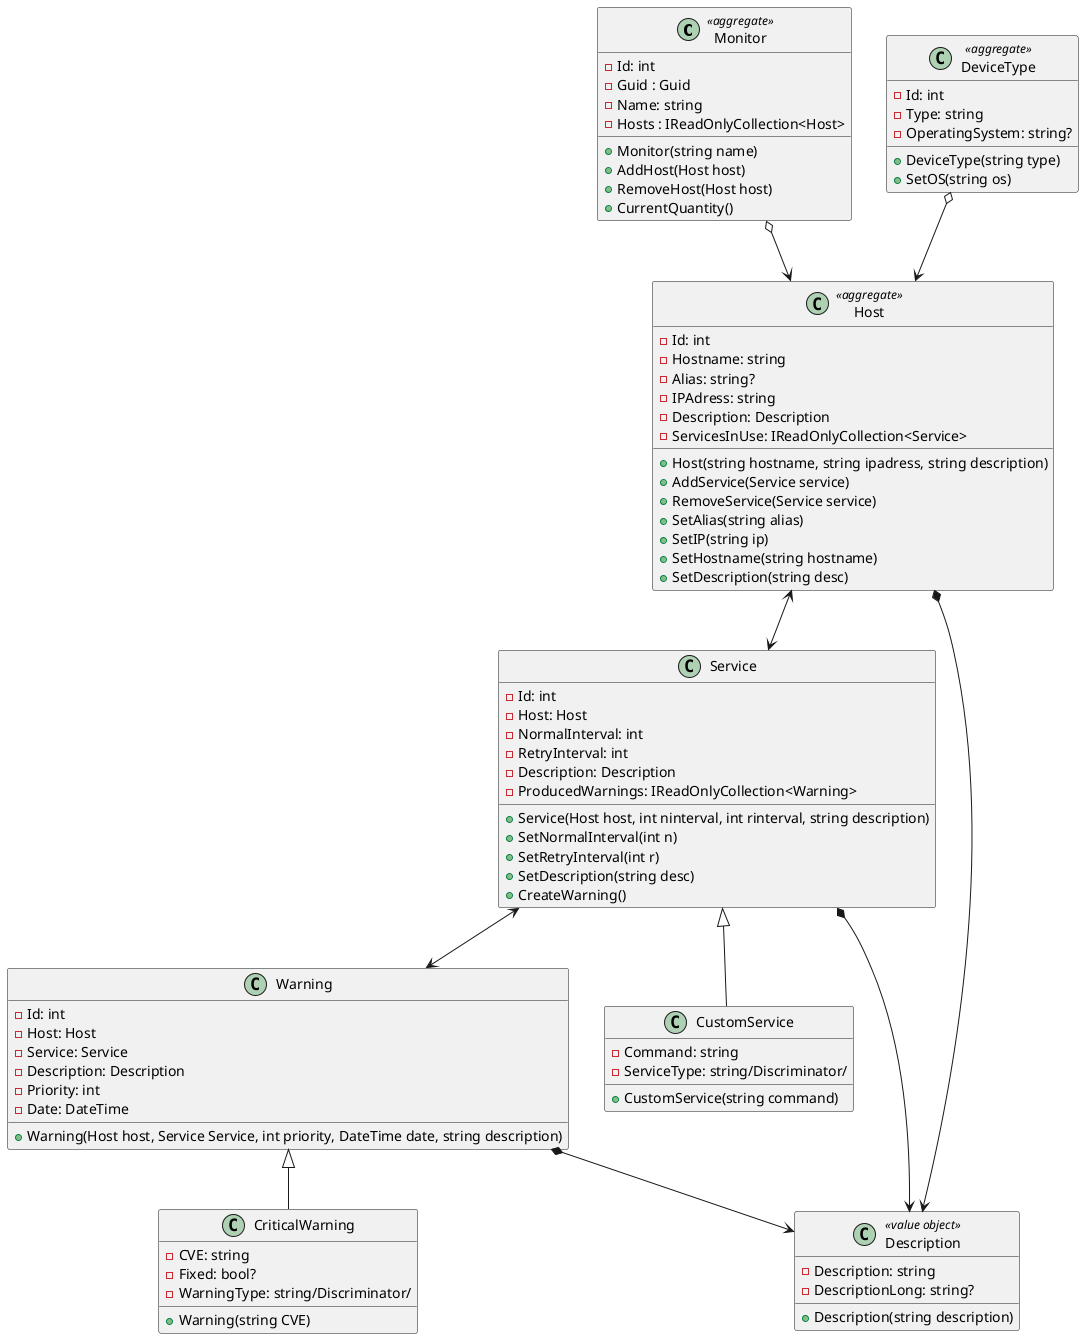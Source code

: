 @startuml

class Monitor <<aggregate>>{
    - Id: int
    - Guid : Guid
    - Name: string
    - Hosts : IReadOnlyCollection<Host>
    + Monitor(string name)
    + AddHost(Host host)
    + RemoveHost(Host host)
    + CurrentQuantity()
}

class Host <<aggregate>>{
    -Id: int
    -Hostname: string
    -Alias: string?
    -IPAdress: string
    -Description: Description
    -ServicesInUse: IReadOnlyCollection<Service>
    +Host(string hostname, string ipadress, string description)
    +AddService(Service service)
    +RemoveService(Service service)
    +SetAlias(string alias)
    +SetIP(string ip)
    +SetHostname(string hostname)
    +SetDescription(string desc)
}
class Service{
    -Id: int
    -Host: Host
    -NormalInterval: int
    -RetryInterval: int
    -Description: Description
    -ProducedWarnings: IReadOnlyCollection<Warning>
    +Service(Host host, int ninterval, int rinterval, string description)
    +SetNormalInterval(int n)
    +SetRetryInterval(int r)
    +SetDescription(string desc)
    +CreateWarning()

}

class CustomService{
    -Command: string
    -ServiceType: string/Discriminator/
    +CustomService(string command)
}

class Description <<value object>>{
    -Description: string
    -DescriptionLong: string?
    +Description(string description)
}

class Warning{
    -Id: int
    -Host: Host
    -Service: Service
    -Description: Description
    -Priority: int
    -Date: DateTime
    +Warning(Host host, Service Service, int priority, DateTime date, string description)
}

class CriticalWarning{
    -CVE: string
    -Fixed: bool?
    -WarningType: string/Discriminator/
    +Warning(string CVE)
}

class DeviceType <<aggregate>>{
    -Id: int
    -Type: string
    -OperatingSystem: string?
    +DeviceType(string type)
    +SetOS(string os)
}

CriticalWarning -up-|> Warning
CustomService -up-|> Service
Host *--> Description
Service *--> Description
Warning *--> Description
Host <--> Service
Monitor o--> Host
DeviceType o--> Host
Service <--> Warning


@enduml